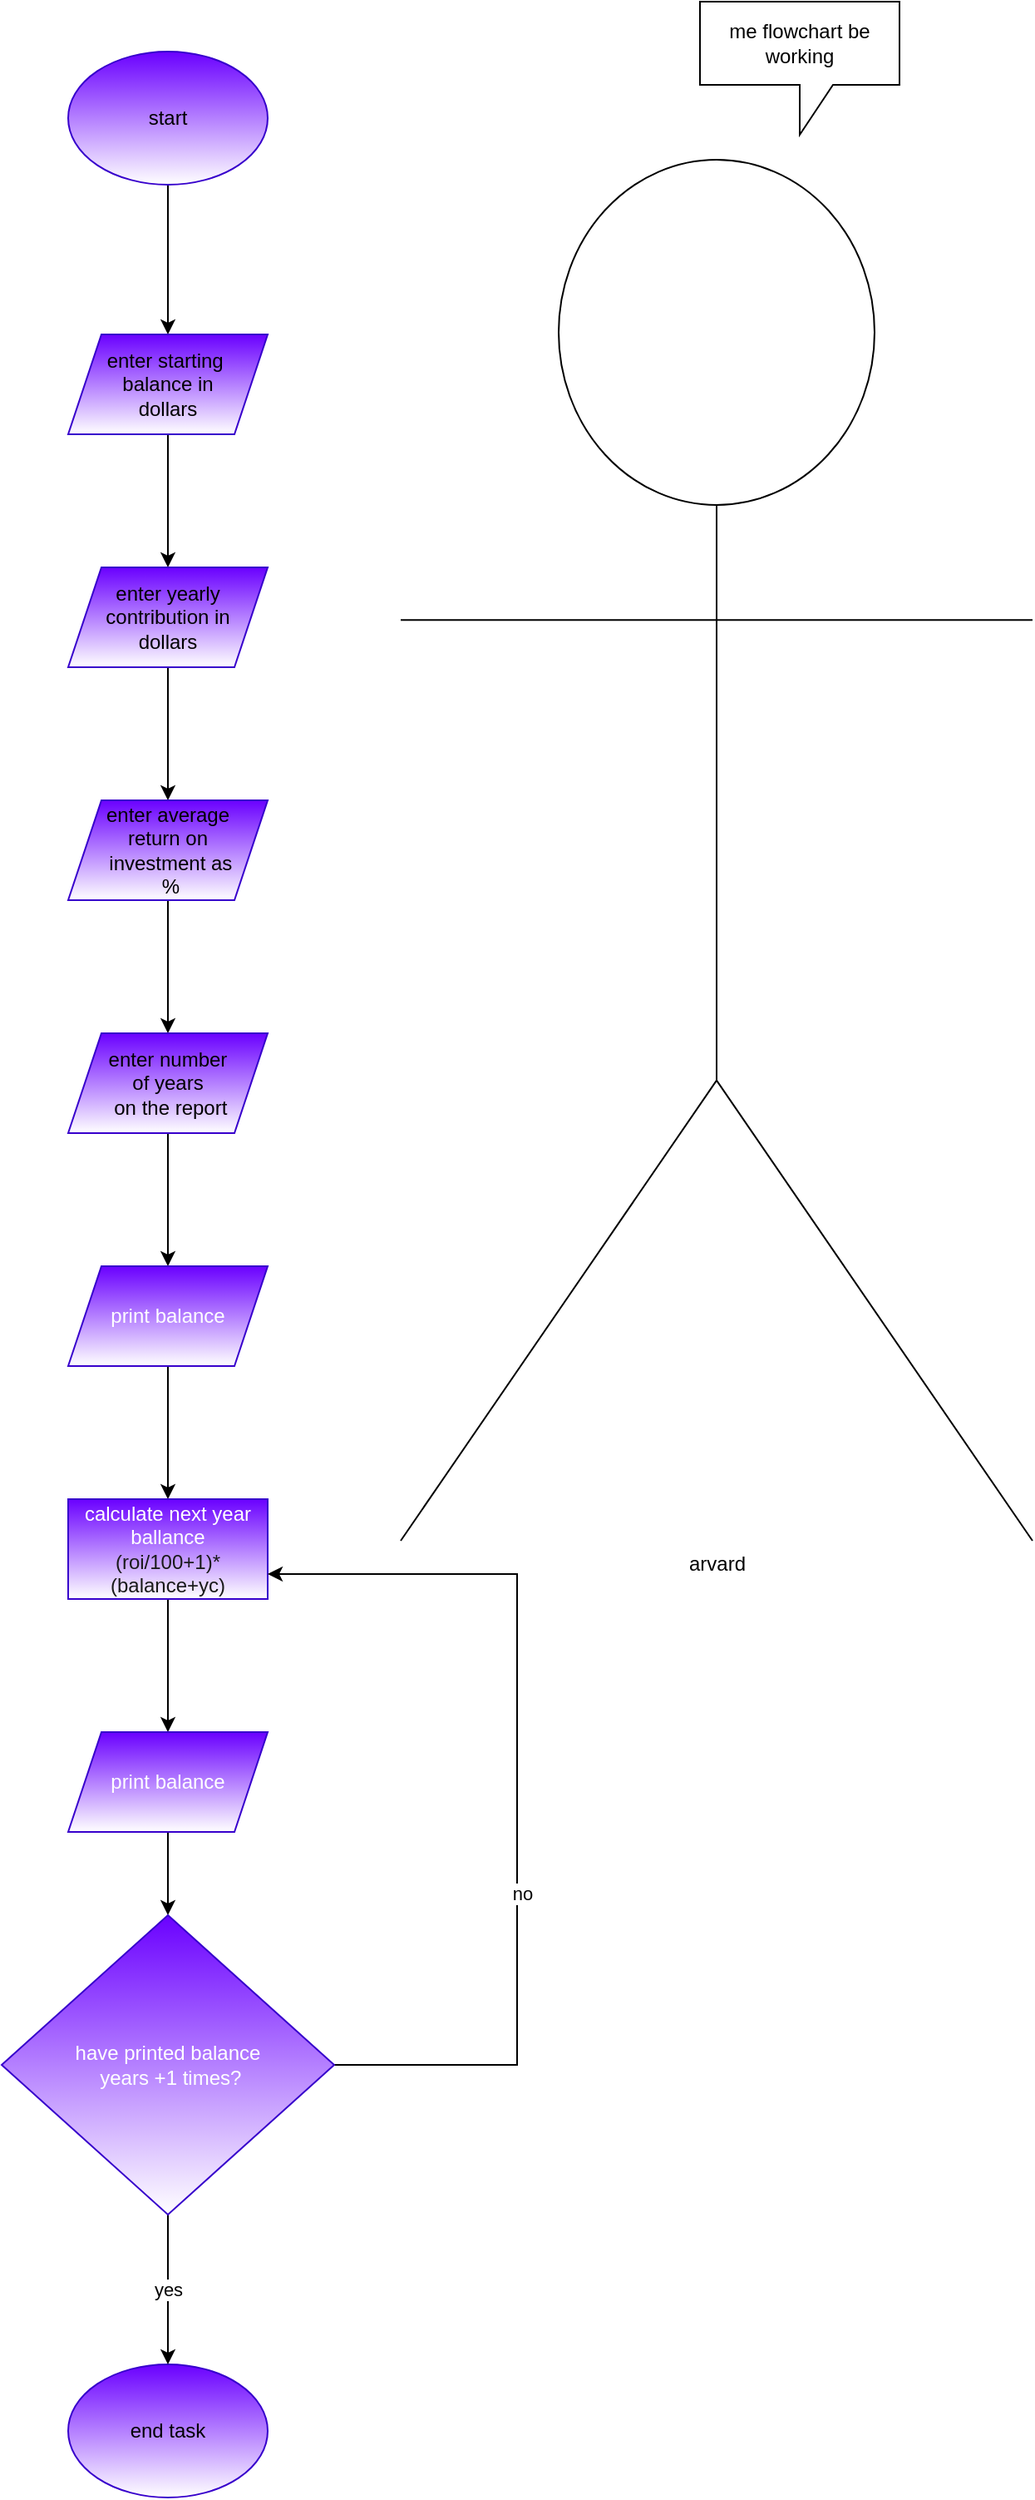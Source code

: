 <mxfile version="13.7.3" type="github">
  <diagram id="d-2VzB2SfFw2CS1T4vUZ" name="Page-1">
    <mxGraphModel dx="1038" dy="548" grid="1" gridSize="10" guides="1" tooltips="1" connect="1" arrows="1" fold="1" page="1" pageScale="1" pageWidth="850" pageHeight="1100" math="0" shadow="0">
      <root>
        <mxCell id="0" />
        <mxCell id="1" parent="0" />
        <mxCell id="RG3sBn3x0QnMlMXYGg9k-3" value="" style="edgeStyle=orthogonalEdgeStyle;rounded=0;orthogonalLoop=1;jettySize=auto;html=1;" edge="1" parent="1" source="RG3sBn3x0QnMlMXYGg9k-1" target="RG3sBn3x0QnMlMXYGg9k-2">
          <mxGeometry relative="1" as="geometry" />
        </mxCell>
        <mxCell id="RG3sBn3x0QnMlMXYGg9k-1" value="&lt;font color=&quot;#000000&quot;&gt;start&lt;/font&gt;" style="ellipse;whiteSpace=wrap;html=1;fillColor=#6a00ff;strokeColor=#3700CC;fontColor=#ffffff;gradientColor=#ffffff;" vertex="1" parent="1">
          <mxGeometry x="260" y="70" width="120" height="80" as="geometry" />
        </mxCell>
        <mxCell id="RG3sBn3x0QnMlMXYGg9k-9" value="" style="edgeStyle=orthogonalEdgeStyle;rounded=0;orthogonalLoop=1;jettySize=auto;html=1;" edge="1" parent="1" source="RG3sBn3x0QnMlMXYGg9k-2" target="RG3sBn3x0QnMlMXYGg9k-8">
          <mxGeometry relative="1" as="geometry" />
        </mxCell>
        <mxCell id="RG3sBn3x0QnMlMXYGg9k-2" value="&lt;font color=&quot;#000000&quot;&gt;enter starting&amp;nbsp; balance in &lt;br&gt;dollars&lt;/font&gt;" style="shape=parallelogram;perimeter=parallelogramPerimeter;whiteSpace=wrap;html=1;fixedSize=1;fillColor=#6a00ff;strokeColor=#3700CC;fontColor=#ffffff;gradientColor=#ffffff;" vertex="1" parent="1">
          <mxGeometry x="260" y="240" width="120" height="60" as="geometry" />
        </mxCell>
        <mxCell id="RG3sBn3x0QnMlMXYGg9k-11" value="" style="edgeStyle=orthogonalEdgeStyle;rounded=0;orthogonalLoop=1;jettySize=auto;html=1;" edge="1" parent="1" source="RG3sBn3x0QnMlMXYGg9k-8" target="RG3sBn3x0QnMlMXYGg9k-10">
          <mxGeometry relative="1" as="geometry" />
        </mxCell>
        <mxCell id="RG3sBn3x0QnMlMXYGg9k-8" value="&lt;font color=&quot;#000000&quot;&gt;enter yearly contribution in &lt;br&gt;dollars&lt;/font&gt;" style="shape=parallelogram;perimeter=parallelogramPerimeter;whiteSpace=wrap;html=1;fixedSize=1;fontColor=#ffffff;strokeColor=#3700CC;fillColor=#6a00ff;gradientColor=#ffffff;" vertex="1" parent="1">
          <mxGeometry x="260" y="380" width="120" height="60" as="geometry" />
        </mxCell>
        <mxCell id="RG3sBn3x0QnMlMXYGg9k-13" value="" style="edgeStyle=orthogonalEdgeStyle;rounded=0;orthogonalLoop=1;jettySize=auto;html=1;" edge="1" parent="1" source="RG3sBn3x0QnMlMXYGg9k-10" target="RG3sBn3x0QnMlMXYGg9k-12">
          <mxGeometry relative="1" as="geometry" />
        </mxCell>
        <mxCell id="RG3sBn3x0QnMlMXYGg9k-10" value="&lt;font color=&quot;#000000&quot;&gt;enter average &lt;br&gt;return on&lt;br&gt;&amp;nbsp;investment as&lt;br&gt;&amp;nbsp;%&lt;/font&gt;" style="shape=parallelogram;perimeter=parallelogramPerimeter;whiteSpace=wrap;html=1;fixedSize=1;fontColor=#ffffff;strokeColor=#3700CC;fillColor=#6a00ff;gradientColor=#ffffff;" vertex="1" parent="1">
          <mxGeometry x="260" y="520" width="120" height="60" as="geometry" />
        </mxCell>
        <mxCell id="RG3sBn3x0QnMlMXYGg9k-27" value="" style="edgeStyle=orthogonalEdgeStyle;rounded=0;orthogonalLoop=1;jettySize=auto;html=1;" edge="1" parent="1" source="RG3sBn3x0QnMlMXYGg9k-12" target="RG3sBn3x0QnMlMXYGg9k-26">
          <mxGeometry relative="1" as="geometry" />
        </mxCell>
        <mxCell id="RG3sBn3x0QnMlMXYGg9k-12" value="&lt;font color=&quot;#000000&quot;&gt;enter number &lt;br&gt;of years&lt;br&gt;&amp;nbsp;on the report&lt;/font&gt;" style="shape=parallelogram;perimeter=parallelogramPerimeter;whiteSpace=wrap;html=1;fixedSize=1;fontColor=#ffffff;strokeColor=#3700CC;fillColor=#6a00ff;gradientColor=#ffffff;" vertex="1" parent="1">
          <mxGeometry x="260" y="660" width="120" height="60" as="geometry" />
        </mxCell>
        <mxCell id="RG3sBn3x0QnMlMXYGg9k-20" value="&lt;font color=&quot;#000000&quot;&gt;end task&lt;/font&gt;" style="ellipse;whiteSpace=wrap;html=1;fontColor=#ffffff;strokeColor=#3700CC;fillColor=#6a00ff;gradientColor=#ffffff;" vertex="1" parent="1">
          <mxGeometry x="260" y="1460" width="120" height="80" as="geometry" />
        </mxCell>
        <mxCell id="RG3sBn3x0QnMlMXYGg9k-22" value="arvard" style="shape=umlActor;verticalLabelPosition=bottom;verticalAlign=top;html=1;outlineConnect=0;gradientColor=#ffffff;" vertex="1" parent="1">
          <mxGeometry x="460" y="135" width="380" height="830" as="geometry" />
        </mxCell>
        <mxCell id="RG3sBn3x0QnMlMXYGg9k-25" value="me flowchart be working" style="shape=callout;whiteSpace=wrap;html=1;perimeter=calloutPerimeter;gradientColor=#ffffff;" vertex="1" parent="1">
          <mxGeometry x="640" y="40" width="120" height="80" as="geometry" />
        </mxCell>
        <mxCell id="RG3sBn3x0QnMlMXYGg9k-32" value="" style="edgeStyle=orthogonalEdgeStyle;rounded=0;orthogonalLoop=1;jettySize=auto;html=1;" edge="1" parent="1" source="RG3sBn3x0QnMlMXYGg9k-26" target="RG3sBn3x0QnMlMXYGg9k-31">
          <mxGeometry relative="1" as="geometry" />
        </mxCell>
        <mxCell id="RG3sBn3x0QnMlMXYGg9k-26" value="print balance" style="shape=parallelogram;perimeter=parallelogramPerimeter;whiteSpace=wrap;html=1;fixedSize=1;fontColor=#ffffff;strokeColor=#3700CC;fillColor=#6a00ff;gradientColor=#ffffff;" vertex="1" parent="1">
          <mxGeometry x="260" y="800" width="120" height="60" as="geometry" />
        </mxCell>
        <mxCell id="RG3sBn3x0QnMlMXYGg9k-34" value="" style="edgeStyle=orthogonalEdgeStyle;rounded=0;orthogonalLoop=1;jettySize=auto;html=1;" edge="1" parent="1" source="RG3sBn3x0QnMlMXYGg9k-31" target="RG3sBn3x0QnMlMXYGg9k-33">
          <mxGeometry relative="1" as="geometry" />
        </mxCell>
        <mxCell id="RG3sBn3x0QnMlMXYGg9k-31" value="calculate next year ballance&lt;br&gt;&lt;font color=&quot;#1a1a1a&quot;&gt;(roi/100+1)*(balance+yc)&lt;/font&gt;" style="whiteSpace=wrap;html=1;fontColor=#ffffff;strokeColor=#3700CC;fillColor=#6a00ff;gradientColor=#ffffff;" vertex="1" parent="1">
          <mxGeometry x="260" y="940" width="120" height="60" as="geometry" />
        </mxCell>
        <mxCell id="RG3sBn3x0QnMlMXYGg9k-36" value="" style="edgeStyle=orthogonalEdgeStyle;rounded=0;orthogonalLoop=1;jettySize=auto;html=1;" edge="1" parent="1" source="RG3sBn3x0QnMlMXYGg9k-33" target="RG3sBn3x0QnMlMXYGg9k-35">
          <mxGeometry relative="1" as="geometry" />
        </mxCell>
        <mxCell id="RG3sBn3x0QnMlMXYGg9k-33" value="print balance" style="shape=parallelogram;perimeter=parallelogramPerimeter;whiteSpace=wrap;html=1;fixedSize=1;fontColor=#ffffff;strokeColor=#3700CC;fillColor=#6a00ff;gradientColor=#ffffff;" vertex="1" parent="1">
          <mxGeometry x="260" y="1080" width="120" height="60" as="geometry" />
        </mxCell>
        <mxCell id="RG3sBn3x0QnMlMXYGg9k-37" value="yes" style="edgeStyle=orthogonalEdgeStyle;rounded=0;orthogonalLoop=1;jettySize=auto;html=1;" edge="1" parent="1" source="RG3sBn3x0QnMlMXYGg9k-35" target="RG3sBn3x0QnMlMXYGg9k-20">
          <mxGeometry relative="1" as="geometry" />
        </mxCell>
        <mxCell id="RG3sBn3x0QnMlMXYGg9k-38" style="edgeStyle=orthogonalEdgeStyle;rounded=0;orthogonalLoop=1;jettySize=auto;html=1;entryX=1;entryY=0.75;entryDx=0;entryDy=0;" edge="1" parent="1" source="RG3sBn3x0QnMlMXYGg9k-35" target="RG3sBn3x0QnMlMXYGg9k-31">
          <mxGeometry relative="1" as="geometry">
            <Array as="points">
              <mxPoint x="530" y="1280" />
              <mxPoint x="530" y="985" />
            </Array>
          </mxGeometry>
        </mxCell>
        <mxCell id="RG3sBn3x0QnMlMXYGg9k-39" value="no" style="edgeLabel;html=1;align=center;verticalAlign=middle;resizable=0;points=[];" vertex="1" connectable="0" parent="RG3sBn3x0QnMlMXYGg9k-38">
          <mxGeometry x="-0.233" y="-3" relative="1" as="geometry">
            <mxPoint as="offset" />
          </mxGeometry>
        </mxCell>
        <mxCell id="RG3sBn3x0QnMlMXYGg9k-35" value="have printed balance&lt;br&gt;&amp;nbsp;years +1 times?" style="rhombus;whiteSpace=wrap;html=1;fontColor=#ffffff;strokeColor=#3700CC;fillColor=#6a00ff;gradientColor=#ffffff;" vertex="1" parent="1">
          <mxGeometry x="220" y="1190" width="200" height="180" as="geometry" />
        </mxCell>
      </root>
    </mxGraphModel>
  </diagram>
</mxfile>
